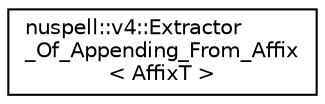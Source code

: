 digraph "Graphical Class Hierarchy"
{
 // LATEX_PDF_SIZE
  edge [fontname="Helvetica",fontsize="10",labelfontname="Helvetica",labelfontsize="10"];
  node [fontname="Helvetica",fontsize="10",shape=record];
  rankdir="LR";
  Node0 [label="nuspell::v4::Extractor\l_Of_Appending_From_Affix\l\< AffixT \>",height=0.2,width=0.4,color="black", fillcolor="white", style="filled",URL="$structnuspell_1_1v4_1_1_extractor___of___appending___from___affix.html",tooltip=" "];
}
